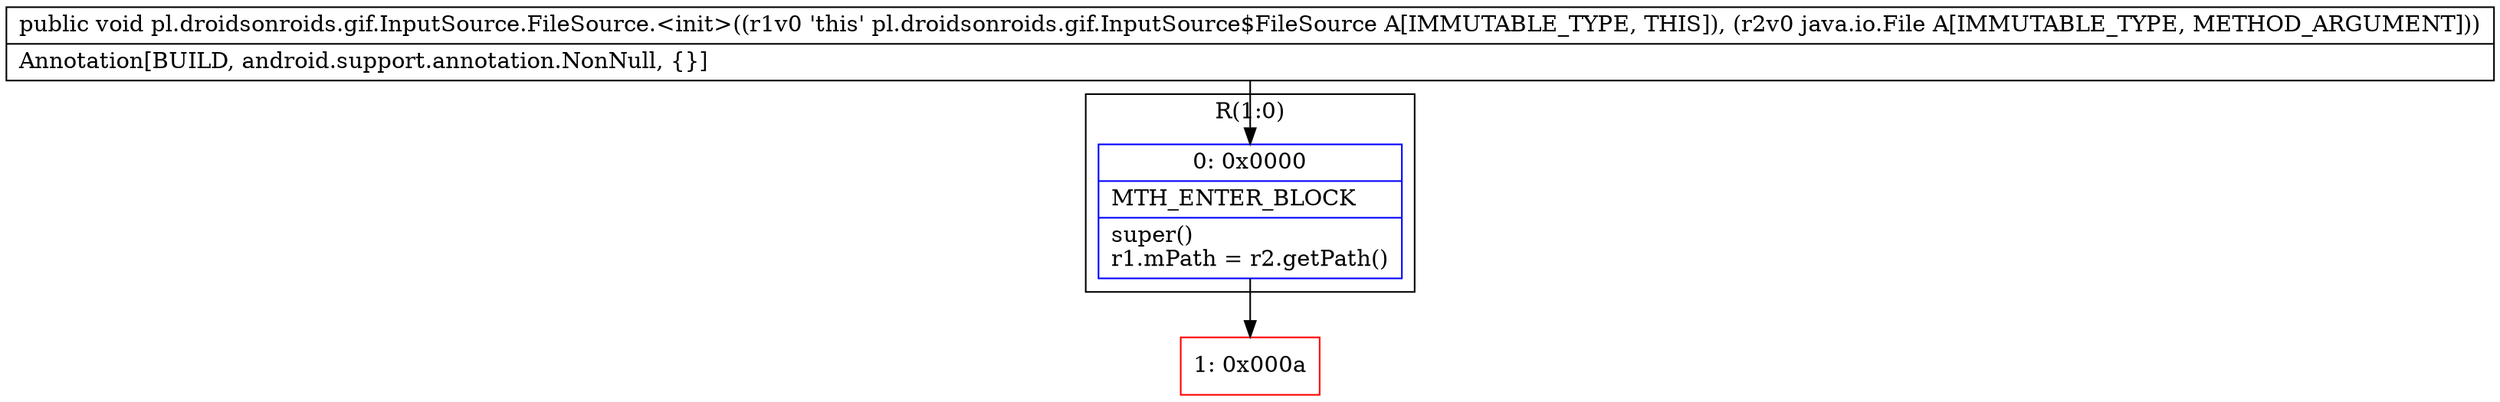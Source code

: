 digraph "CFG forpl.droidsonroids.gif.InputSource.FileSource.\<init\>(Ljava\/io\/File;)V" {
subgraph cluster_Region_215207145 {
label = "R(1:0)";
node [shape=record,color=blue];
Node_0 [shape=record,label="{0\:\ 0x0000|MTH_ENTER_BLOCK\l|super()\lr1.mPath = r2.getPath()\l}"];
}
Node_1 [shape=record,color=red,label="{1\:\ 0x000a}"];
MethodNode[shape=record,label="{public void pl.droidsonroids.gif.InputSource.FileSource.\<init\>((r1v0 'this' pl.droidsonroids.gif.InputSource$FileSource A[IMMUTABLE_TYPE, THIS]), (r2v0 java.io.File A[IMMUTABLE_TYPE, METHOD_ARGUMENT]))  | Annotation[BUILD, android.support.annotation.NonNull, \{\}]\l}"];
MethodNode -> Node_0;
Node_0 -> Node_1;
}


